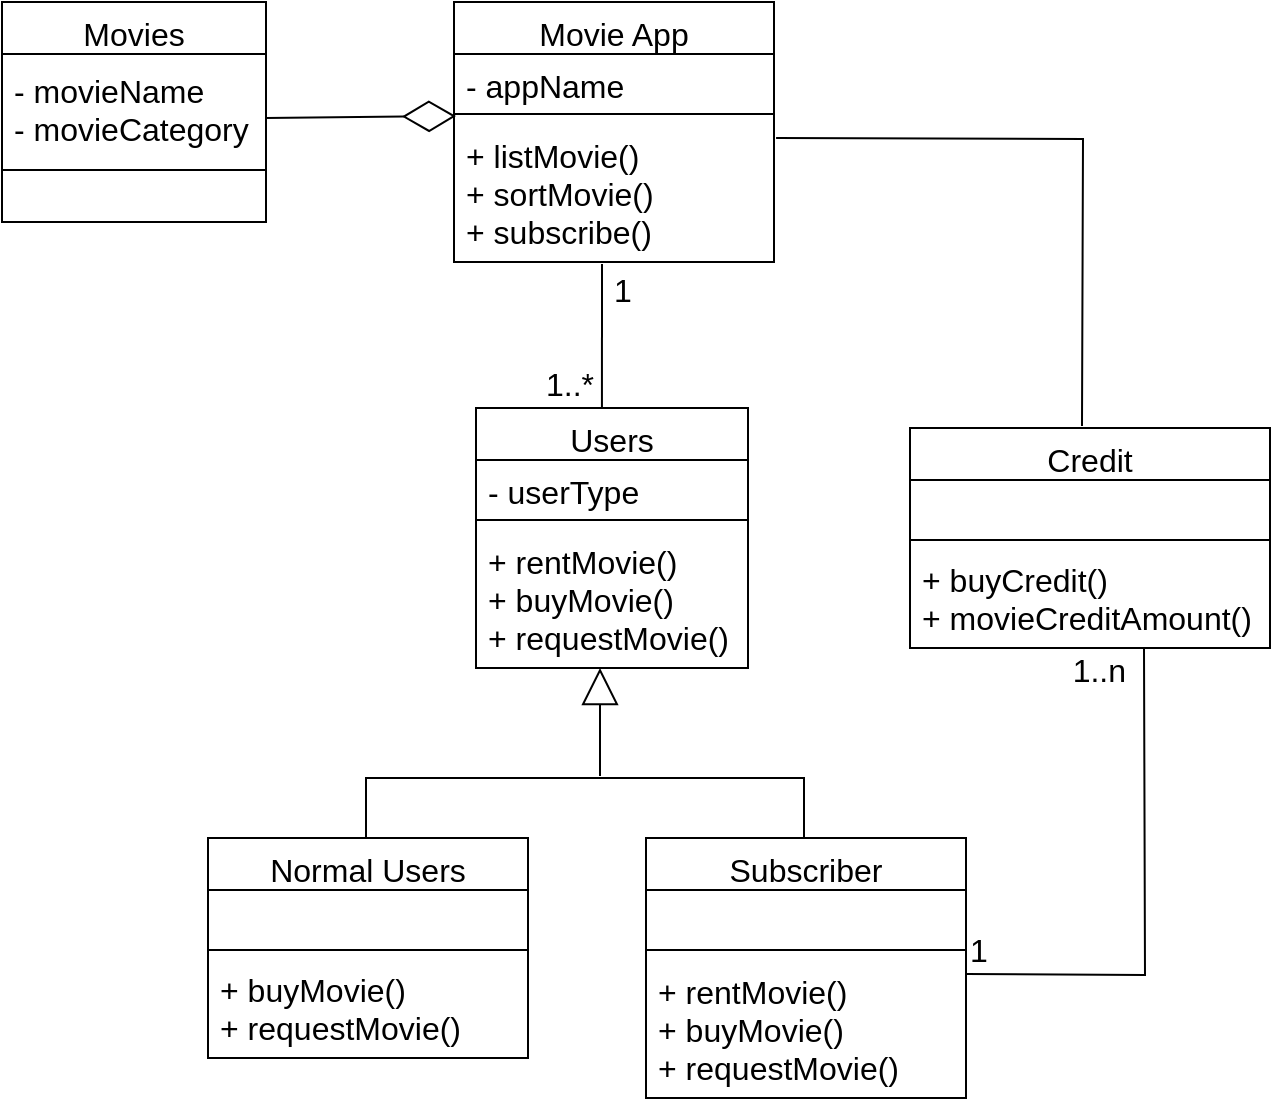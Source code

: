 <mxfile version="20.8.16" type="device"><diagram id="c7cw_08EFjiH8yffd2jV" name="Page-2"><mxGraphModel dx="794" dy="597" grid="1" gridSize="10" guides="1" tooltips="1" connect="1" arrows="1" fold="1" page="1" pageScale="1" pageWidth="850" pageHeight="1100" math="0" shadow="0"><root><mxCell id="0"/><mxCell id="1" parent="0"/><mxCell id="9YRAr955Azjhpfj5zb5m-1" value="Movie App" style="swimlane;fontStyle=0;align=center;verticalAlign=top;childLayout=stackLayout;horizontal=1;startSize=26;horizontalStack=0;resizeParent=1;resizeParentMax=0;resizeLast=0;collapsible=1;marginBottom=0;fontSize=16;" vertex="1" parent="1"><mxGeometry x="324" y="143" width="160" height="130" as="geometry"/></mxCell><mxCell id="9YRAr955Azjhpfj5zb5m-2" value="- appName" style="text;strokeColor=none;fillColor=none;align=left;verticalAlign=top;spacingLeft=4;spacingRight=4;overflow=hidden;rotatable=0;points=[[0,0.5],[1,0.5]];portConstraint=eastwest;fontSize=16;" vertex="1" parent="9YRAr955Azjhpfj5zb5m-1"><mxGeometry y="26" width="160" height="26" as="geometry"/></mxCell><mxCell id="9YRAr955Azjhpfj5zb5m-3" value="" style="line;strokeWidth=1;fillColor=none;align=left;verticalAlign=middle;spacingTop=-1;spacingLeft=3;spacingRight=3;rotatable=0;labelPosition=right;points=[];portConstraint=eastwest;strokeColor=inherit;fontSize=16;" vertex="1" parent="9YRAr955Azjhpfj5zb5m-1"><mxGeometry y="52" width="160" height="8" as="geometry"/></mxCell><mxCell id="9YRAr955Azjhpfj5zb5m-4" value="+ listMovie()&#10;+ sortMovie()&#10;+ subscribe()" style="text;strokeColor=none;fillColor=none;align=left;verticalAlign=middle;spacingLeft=4;spacingRight=4;overflow=hidden;rotatable=0;points=[[0,0.5],[1,0.5]];portConstraint=eastwest;fontSize=16;" vertex="1" parent="9YRAr955Azjhpfj5zb5m-1"><mxGeometry y="60" width="160" height="70" as="geometry"/></mxCell><mxCell id="9YRAr955Azjhpfj5zb5m-5" value="Users" style="swimlane;fontStyle=0;align=center;verticalAlign=top;childLayout=stackLayout;horizontal=1;startSize=26;horizontalStack=0;resizeParent=1;resizeParentMax=0;resizeLast=0;collapsible=1;marginBottom=0;fontSize=16;" vertex="1" parent="1"><mxGeometry x="335" y="346" width="136" height="130" as="geometry"/></mxCell><mxCell id="9YRAr955Azjhpfj5zb5m-6" value="- userType" style="text;strokeColor=none;fillColor=none;align=left;verticalAlign=top;spacingLeft=4;spacingRight=4;overflow=hidden;rotatable=0;points=[[0,0.5],[1,0.5]];portConstraint=eastwest;fontSize=16;" vertex="1" parent="9YRAr955Azjhpfj5zb5m-5"><mxGeometry y="26" width="136" height="26" as="geometry"/></mxCell><mxCell id="9YRAr955Azjhpfj5zb5m-7" value="" style="line;strokeWidth=1;fillColor=none;align=left;verticalAlign=middle;spacingTop=-1;spacingLeft=3;spacingRight=3;rotatable=0;labelPosition=right;points=[];portConstraint=eastwest;strokeColor=inherit;fontSize=16;" vertex="1" parent="9YRAr955Azjhpfj5zb5m-5"><mxGeometry y="52" width="136" height="8" as="geometry"/></mxCell><mxCell id="9YRAr955Azjhpfj5zb5m-8" value="+ rentMovie()&#10;+ buyMovie()&#10;+ requestMovie()" style="text;strokeColor=none;fillColor=none;align=left;verticalAlign=middle;spacingLeft=4;spacingRight=4;overflow=hidden;rotatable=0;points=[[0,0.5],[1,0.5]];portConstraint=eastwest;fontSize=16;" vertex="1" parent="9YRAr955Azjhpfj5zb5m-5"><mxGeometry y="60" width="136" height="70" as="geometry"/></mxCell><mxCell id="9YRAr955Azjhpfj5zb5m-9" value="Subscriber" style="swimlane;fontStyle=0;align=center;verticalAlign=top;childLayout=stackLayout;horizontal=1;startSize=26;horizontalStack=0;resizeParent=1;resizeParentMax=0;resizeLast=0;collapsible=1;marginBottom=0;fontSize=16;" vertex="1" parent="1"><mxGeometry x="420" y="561" width="160" height="130" as="geometry"/></mxCell><mxCell id="9YRAr955Azjhpfj5zb5m-10" value="+ field: type" style="text;strokeColor=none;fillColor=none;align=left;verticalAlign=top;spacingLeft=4;spacingRight=4;overflow=hidden;rotatable=0;points=[[0,0.5],[1,0.5]];portConstraint=eastwest;fontSize=16;fontColor=none;noLabel=1;" vertex="1" parent="9YRAr955Azjhpfj5zb5m-9"><mxGeometry y="26" width="160" height="26" as="geometry"/></mxCell><mxCell id="9YRAr955Azjhpfj5zb5m-11" value="" style="line;strokeWidth=1;fillColor=none;align=left;verticalAlign=middle;spacingTop=-1;spacingLeft=3;spacingRight=3;rotatable=0;labelPosition=right;points=[];portConstraint=eastwest;strokeColor=inherit;fontSize=16;" vertex="1" parent="9YRAr955Azjhpfj5zb5m-9"><mxGeometry y="52" width="160" height="8" as="geometry"/></mxCell><mxCell id="9YRAr955Azjhpfj5zb5m-12" value="+ rentMovie()&#10;+ buyMovie()&#10;+ requestMovie()" style="text;strokeColor=none;fillColor=none;align=left;verticalAlign=middle;spacingLeft=4;spacingRight=4;overflow=hidden;rotatable=0;points=[[0,0.5],[1,0.5]];portConstraint=eastwest;fontSize=16;" vertex="1" parent="9YRAr955Azjhpfj5zb5m-9"><mxGeometry y="60" width="160" height="70" as="geometry"/></mxCell><mxCell id="9YRAr955Azjhpfj5zb5m-13" value="Normal Users" style="swimlane;fontStyle=0;align=center;verticalAlign=top;childLayout=stackLayout;horizontal=1;startSize=26;horizontalStack=0;resizeParent=1;resizeParentMax=0;resizeLast=0;collapsible=1;marginBottom=0;fontSize=16;" vertex="1" parent="1"><mxGeometry x="201" y="561" width="160" height="110" as="geometry"/></mxCell><mxCell id="9YRAr955Azjhpfj5zb5m-14" value="+ field: type" style="text;strokeColor=none;fillColor=none;align=left;verticalAlign=top;spacingLeft=4;spacingRight=4;overflow=hidden;rotatable=0;points=[[0,0.5],[1,0.5]];portConstraint=eastwest;fontSize=16;fontColor=none;noLabel=1;" vertex="1" parent="9YRAr955Azjhpfj5zb5m-13"><mxGeometry y="26" width="160" height="26" as="geometry"/></mxCell><mxCell id="9YRAr955Azjhpfj5zb5m-15" value="" style="line;strokeWidth=1;fillColor=none;align=left;verticalAlign=middle;spacingTop=-1;spacingLeft=3;spacingRight=3;rotatable=0;labelPosition=right;points=[];portConstraint=eastwest;strokeColor=inherit;fontSize=16;" vertex="1" parent="9YRAr955Azjhpfj5zb5m-13"><mxGeometry y="52" width="160" height="8" as="geometry"/></mxCell><mxCell id="9YRAr955Azjhpfj5zb5m-16" value="+ buyMovie()&#10;+ requestMovie()" style="text;strokeColor=none;fillColor=none;align=left;verticalAlign=top;spacingLeft=4;spacingRight=4;overflow=hidden;rotatable=0;points=[[0,0.5],[1,0.5]];portConstraint=eastwest;fontSize=16;" vertex="1" parent="9YRAr955Azjhpfj5zb5m-13"><mxGeometry y="60" width="160" height="50" as="geometry"/></mxCell><mxCell id="9YRAr955Azjhpfj5zb5m-17" style="edgeStyle=none;curved=1;rounded=0;orthogonalLoop=1;jettySize=auto;html=1;exitX=0.75;exitY=0;exitDx=0;exitDy=0;fontSize=16;startSize=8;endSize=8;" edge="1" parent="1" source="9YRAr955Azjhpfj5zb5m-13" target="9YRAr955Azjhpfj5zb5m-13"><mxGeometry relative="1" as="geometry"/></mxCell><mxCell id="9YRAr955Azjhpfj5zb5m-19" value="Movies" style="swimlane;fontStyle=0;align=center;verticalAlign=top;childLayout=stackLayout;horizontal=1;startSize=26;horizontalStack=0;resizeParent=1;resizeParentMax=0;resizeLast=0;collapsible=1;marginBottom=0;fontSize=16;" vertex="1" parent="1"><mxGeometry x="98" y="143" width="132" height="110" as="geometry"/></mxCell><mxCell id="9YRAr955Azjhpfj5zb5m-20" value="- movieName&#10;- movieCategory" style="text;strokeColor=none;fillColor=none;align=left;verticalAlign=middle;spacingLeft=4;spacingRight=4;overflow=hidden;rotatable=0;points=[[0,0.5],[1,0.5]];portConstraint=eastwest;fontSize=16;" vertex="1" parent="9YRAr955Azjhpfj5zb5m-19"><mxGeometry y="26" width="132" height="54" as="geometry"/></mxCell><mxCell id="9YRAr955Azjhpfj5zb5m-21" value="" style="line;strokeWidth=1;fillColor=none;align=left;verticalAlign=middle;spacingTop=-1;spacingLeft=3;spacingRight=3;rotatable=0;labelPosition=right;points=[];portConstraint=eastwest;strokeColor=inherit;fontSize=16;" vertex="1" parent="9YRAr955Azjhpfj5zb5m-19"><mxGeometry y="80" width="132" height="8" as="geometry"/></mxCell><mxCell id="9YRAr955Azjhpfj5zb5m-22" value="+ method(type): type" style="text;strokeColor=none;fillColor=none;align=left;verticalAlign=top;spacingLeft=4;spacingRight=4;overflow=hidden;rotatable=0;points=[[0,0.5],[1,0.5]];portConstraint=eastwest;fontSize=16;fontColor=none;noLabel=1;" vertex="1" parent="9YRAr955Azjhpfj5zb5m-19"><mxGeometry y="88" width="132" height="22" as="geometry"/></mxCell><mxCell id="9YRAr955Azjhpfj5zb5m-23" value="" style="endArrow=diamondThin;endFill=0;endSize=24;html=1;rounded=0;fontSize=16;fontColor=none;curved=1;entryX=0.006;entryY=0.625;entryDx=0;entryDy=0;entryPerimeter=0;" edge="1" parent="1" target="9YRAr955Azjhpfj5zb5m-3"><mxGeometry width="160" relative="1" as="geometry"><mxPoint x="230" y="201" as="sourcePoint"/><mxPoint x="320" y="201" as="targetPoint"/></mxGeometry></mxCell><mxCell id="9YRAr955Azjhpfj5zb5m-28" value="Credit" style="swimlane;fontStyle=0;align=center;verticalAlign=top;childLayout=stackLayout;horizontal=1;startSize=26;horizontalStack=0;resizeParent=1;resizeParentMax=0;resizeLast=0;collapsible=1;marginBottom=0;fontSize=16;fontColor=none;" vertex="1" parent="1"><mxGeometry x="552" y="356" width="180" height="110" as="geometry"/></mxCell><mxCell id="9YRAr955Azjhpfj5zb5m-29" value="+ field: type" style="text;strokeColor=none;fillColor=none;align=left;verticalAlign=top;spacingLeft=4;spacingRight=4;overflow=hidden;rotatable=0;points=[[0,0.5],[1,0.5]];portConstraint=eastwest;fontSize=16;fontColor=none;noLabel=1;" vertex="1" parent="9YRAr955Azjhpfj5zb5m-28"><mxGeometry y="26" width="180" height="26" as="geometry"/></mxCell><mxCell id="9YRAr955Azjhpfj5zb5m-30" value="" style="line;strokeWidth=1;fillColor=none;align=left;verticalAlign=middle;spacingTop=-1;spacingLeft=3;spacingRight=3;rotatable=0;labelPosition=right;points=[];portConstraint=eastwest;strokeColor=inherit;fontSize=16;fontColor=none;" vertex="1" parent="9YRAr955Azjhpfj5zb5m-28"><mxGeometry y="52" width="180" height="8" as="geometry"/></mxCell><mxCell id="9YRAr955Azjhpfj5zb5m-31" value="+ buyCredit()&#10;+ movieCreditAmount()" style="text;strokeColor=none;fillColor=none;align=left;verticalAlign=top;spacingLeft=4;spacingRight=4;overflow=hidden;rotatable=0;points=[[0,0.5],[1,0.5]];portConstraint=eastwest;fontSize=16;fontColor=none;" vertex="1" parent="9YRAr955Azjhpfj5zb5m-28"><mxGeometry y="60" width="180" height="50" as="geometry"/></mxCell><mxCell id="9YRAr955Azjhpfj5zb5m-33" value="" style="endArrow=none;html=1;rounded=0;fontSize=16;fontColor=none;startSize=8;endSize=8;entryX=0.463;entryY=0;entryDx=0;entryDy=0;entryPerimeter=0;" edge="1" parent="1" target="9YRAr955Azjhpfj5zb5m-5"><mxGeometry relative="1" as="geometry"><mxPoint x="398" y="274" as="sourcePoint"/><mxPoint x="399" y="336" as="targetPoint"/></mxGeometry></mxCell><mxCell id="9YRAr955Azjhpfj5zb5m-34" value="1" style="edgeLabel;resizable=0;html=1;align=left;verticalAlign=bottom;fontSize=16;fontColor=none;" connectable="0" vertex="1" parent="9YRAr955Azjhpfj5zb5m-33"><mxGeometry x="-1" relative="1" as="geometry"><mxPoint x="4" y="24" as="offset"/></mxGeometry></mxCell><mxCell id="9YRAr955Azjhpfj5zb5m-35" value="1..*" style="edgeLabel;resizable=0;html=1;align=right;verticalAlign=bottom;fontSize=16;fontColor=none;" connectable="0" vertex="1" parent="9YRAr955Azjhpfj5zb5m-33"><mxGeometry x="1" relative="1" as="geometry"><mxPoint x="-3" as="offset"/></mxGeometry></mxCell><mxCell id="9YRAr955Azjhpfj5zb5m-36" value="" style="endArrow=block;endSize=16;endFill=0;html=1;rounded=0;fontSize=16;fontColor=none;" edge="1" parent="1"><mxGeometry width="160" relative="1" as="geometry"><mxPoint x="397" y="530" as="sourcePoint"/><mxPoint x="397" y="476" as="targetPoint"/></mxGeometry></mxCell><mxCell id="9YRAr955Azjhpfj5zb5m-37" value="" style="endArrow=none;html=1;edgeStyle=orthogonalEdgeStyle;rounded=0;fontSize=16;fontColor=none;startSize=8;endSize=8;" edge="1" parent="1"><mxGeometry relative="1" as="geometry"><mxPoint x="280" y="561" as="sourcePoint"/><mxPoint x="499" y="561" as="targetPoint"/><Array as="points"><mxPoint x="280" y="531"/><mxPoint x="499" y="531"/></Array></mxGeometry></mxCell><mxCell id="9YRAr955Azjhpfj5zb5m-47" value="" style="endArrow=none;html=1;edgeStyle=orthogonalEdgeStyle;rounded=0;fontSize=16;fontColor=none;startSize=8;endSize=8;exitX=1.013;exitY=0.171;exitDx=0;exitDy=0;exitPerimeter=0;" edge="1" parent="1"><mxGeometry relative="1" as="geometry"><mxPoint x="580.08" y="628.97" as="sourcePoint"/><mxPoint x="669" y="466" as="targetPoint"/></mxGeometry></mxCell><mxCell id="9YRAr955Azjhpfj5zb5m-48" value="1" style="edgeLabel;resizable=0;html=1;align=left;verticalAlign=bottom;fontSize=16;fontColor=none;" connectable="0" vertex="1" parent="9YRAr955Azjhpfj5zb5m-47"><mxGeometry x="-1" relative="1" as="geometry"/></mxCell><mxCell id="9YRAr955Azjhpfj5zb5m-49" value="1..n" style="edgeLabel;resizable=0;html=1;align=right;verticalAlign=bottom;fontSize=16;fontColor=none;" connectable="0" vertex="1" parent="9YRAr955Azjhpfj5zb5m-47"><mxGeometry x="1" relative="1" as="geometry"><mxPoint x="-8" y="23" as="offset"/></mxGeometry></mxCell><mxCell id="9YRAr955Azjhpfj5zb5m-50" value="" style="endArrow=none;html=1;edgeStyle=orthogonalEdgeStyle;rounded=0;fontSize=16;fontColor=none;startSize=8;endSize=8;exitX=1.019;exitY=0.043;exitDx=0;exitDy=0;exitPerimeter=0;" edge="1" parent="1"><mxGeometry relative="1" as="geometry"><mxPoint x="485.04" y="211.01" as="sourcePoint"/><mxPoint x="638" y="355" as="targetPoint"/></mxGeometry></mxCell></root></mxGraphModel></diagram></mxfile>